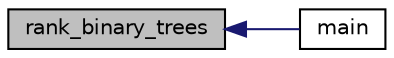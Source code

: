 digraph "rank_binary_trees"
{
  edge [fontname="Helvetica",fontsize="10",labelfontname="Helvetica",labelfontsize="10"];
  node [fontname="Helvetica",fontsize="10",shape=record];
  rankdir="LR";
  Node36 [label="rank_binary_trees",height=0.2,width=0.4,color="black", fillcolor="grey75", style="filled", fontcolor="black"];
  Node36 -> Node37 [dir="back",color="midnightblue",fontsize="10",style="solid",fontname="Helvetica"];
  Node37 [label="main",height=0.2,width=0.4,color="black", fillcolor="white", style="filled",URL="$df/d47/rank__anything_8_c.html#a3c04138a5bfe5d72780bb7e82a18e627"];
}
